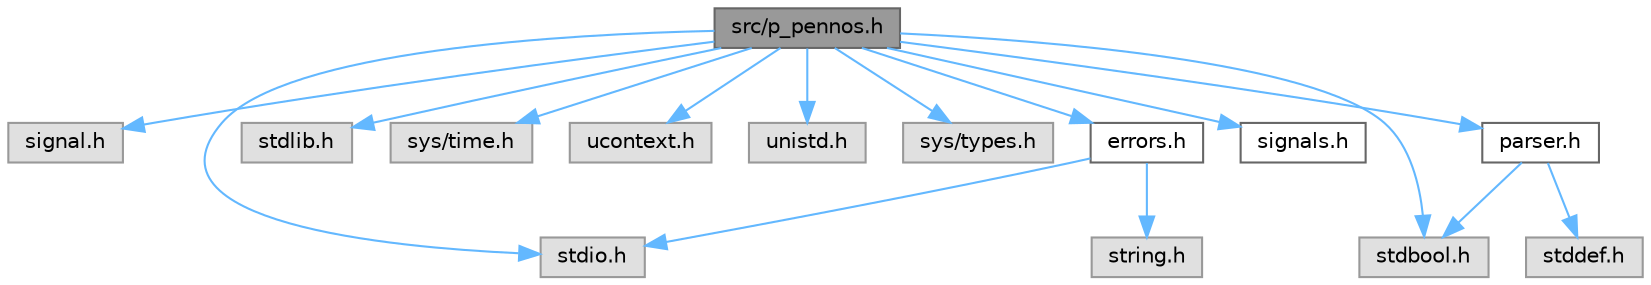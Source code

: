 digraph "src/p_pennos.h"
{
 // LATEX_PDF_SIZE
  bgcolor="transparent";
  edge [fontname=Helvetica,fontsize=10,labelfontname=Helvetica,labelfontsize=10];
  node [fontname=Helvetica,fontsize=10,shape=box,height=0.2,width=0.4];
  Node1 [id="Node000001",label="src/p_pennos.h",height=0.2,width=0.4,color="gray40", fillcolor="grey60", style="filled", fontcolor="black",tooltip="Header file for PennOS, the Penn Shell Operating System."];
  Node1 -> Node2 [id="edge16_Node000001_Node000002",color="steelblue1",style="solid",tooltip=" "];
  Node2 [id="Node000002",label="signal.h",height=0.2,width=0.4,color="grey60", fillcolor="#E0E0E0", style="filled",tooltip=" "];
  Node1 -> Node3 [id="edge17_Node000001_Node000003",color="steelblue1",style="solid",tooltip=" "];
  Node3 [id="Node000003",label="stdio.h",height=0.2,width=0.4,color="grey60", fillcolor="#E0E0E0", style="filled",tooltip=" "];
  Node1 -> Node4 [id="edge18_Node000001_Node000004",color="steelblue1",style="solid",tooltip=" "];
  Node4 [id="Node000004",label="stdlib.h",height=0.2,width=0.4,color="grey60", fillcolor="#E0E0E0", style="filled",tooltip=" "];
  Node1 -> Node5 [id="edge19_Node000001_Node000005",color="steelblue1",style="solid",tooltip=" "];
  Node5 [id="Node000005",label="sys/time.h",height=0.2,width=0.4,color="grey60", fillcolor="#E0E0E0", style="filled",tooltip=" "];
  Node1 -> Node6 [id="edge20_Node000001_Node000006",color="steelblue1",style="solid",tooltip=" "];
  Node6 [id="Node000006",label="ucontext.h",height=0.2,width=0.4,color="grey60", fillcolor="#E0E0E0", style="filled",tooltip=" "];
  Node1 -> Node7 [id="edge21_Node000001_Node000007",color="steelblue1",style="solid",tooltip=" "];
  Node7 [id="Node000007",label="unistd.h",height=0.2,width=0.4,color="grey60", fillcolor="#E0E0E0", style="filled",tooltip=" "];
  Node1 -> Node8 [id="edge22_Node000001_Node000008",color="steelblue1",style="solid",tooltip=" "];
  Node8 [id="Node000008",label="sys/types.h",height=0.2,width=0.4,color="grey60", fillcolor="#E0E0E0", style="filled",tooltip=" "];
  Node1 -> Node9 [id="edge23_Node000001_Node000009",color="steelblue1",style="solid",tooltip=" "];
  Node9 [id="Node000009",label="stdbool.h",height=0.2,width=0.4,color="grey60", fillcolor="#E0E0E0", style="filled",tooltip=" "];
  Node1 -> Node10 [id="edge24_Node000001_Node000010",color="steelblue1",style="solid",tooltip=" "];
  Node10 [id="Node000010",label="signals.h",height=0.2,width=0.4,color="grey40", fillcolor="white", style="filled",URL="$signals_8h.html",tooltip="Header file for PennOS signals."];
  Node1 -> Node11 [id="edge25_Node000001_Node000011",color="steelblue1",style="solid",tooltip=" "];
  Node11 [id="Node000011",label="parser.h",height=0.2,width=0.4,color="grey40", fillcolor="white", style="filled",URL="$parser_8h_source.html",tooltip=" "];
  Node11 -> Node12 [id="edge26_Node000011_Node000012",color="steelblue1",style="solid",tooltip=" "];
  Node12 [id="Node000012",label="stddef.h",height=0.2,width=0.4,color="grey60", fillcolor="#E0E0E0", style="filled",tooltip=" "];
  Node11 -> Node9 [id="edge27_Node000011_Node000009",color="steelblue1",style="solid",tooltip=" "];
  Node1 -> Node13 [id="edge28_Node000001_Node000013",color="steelblue1",style="solid",tooltip=" "];
  Node13 [id="Node000013",label="errors.h",height=0.2,width=0.4,color="grey40", fillcolor="white", style="filled",URL="$errors_8h.html",tooltip="Header file for handling errors in PennOS."];
  Node13 -> Node3 [id="edge29_Node000013_Node000003",color="steelblue1",style="solid",tooltip=" "];
  Node13 -> Node14 [id="edge30_Node000013_Node000014",color="steelblue1",style="solid",tooltip=" "];
  Node14 [id="Node000014",label="string.h",height=0.2,width=0.4,color="grey60", fillcolor="#E0E0E0", style="filled",tooltip=" "];
}
